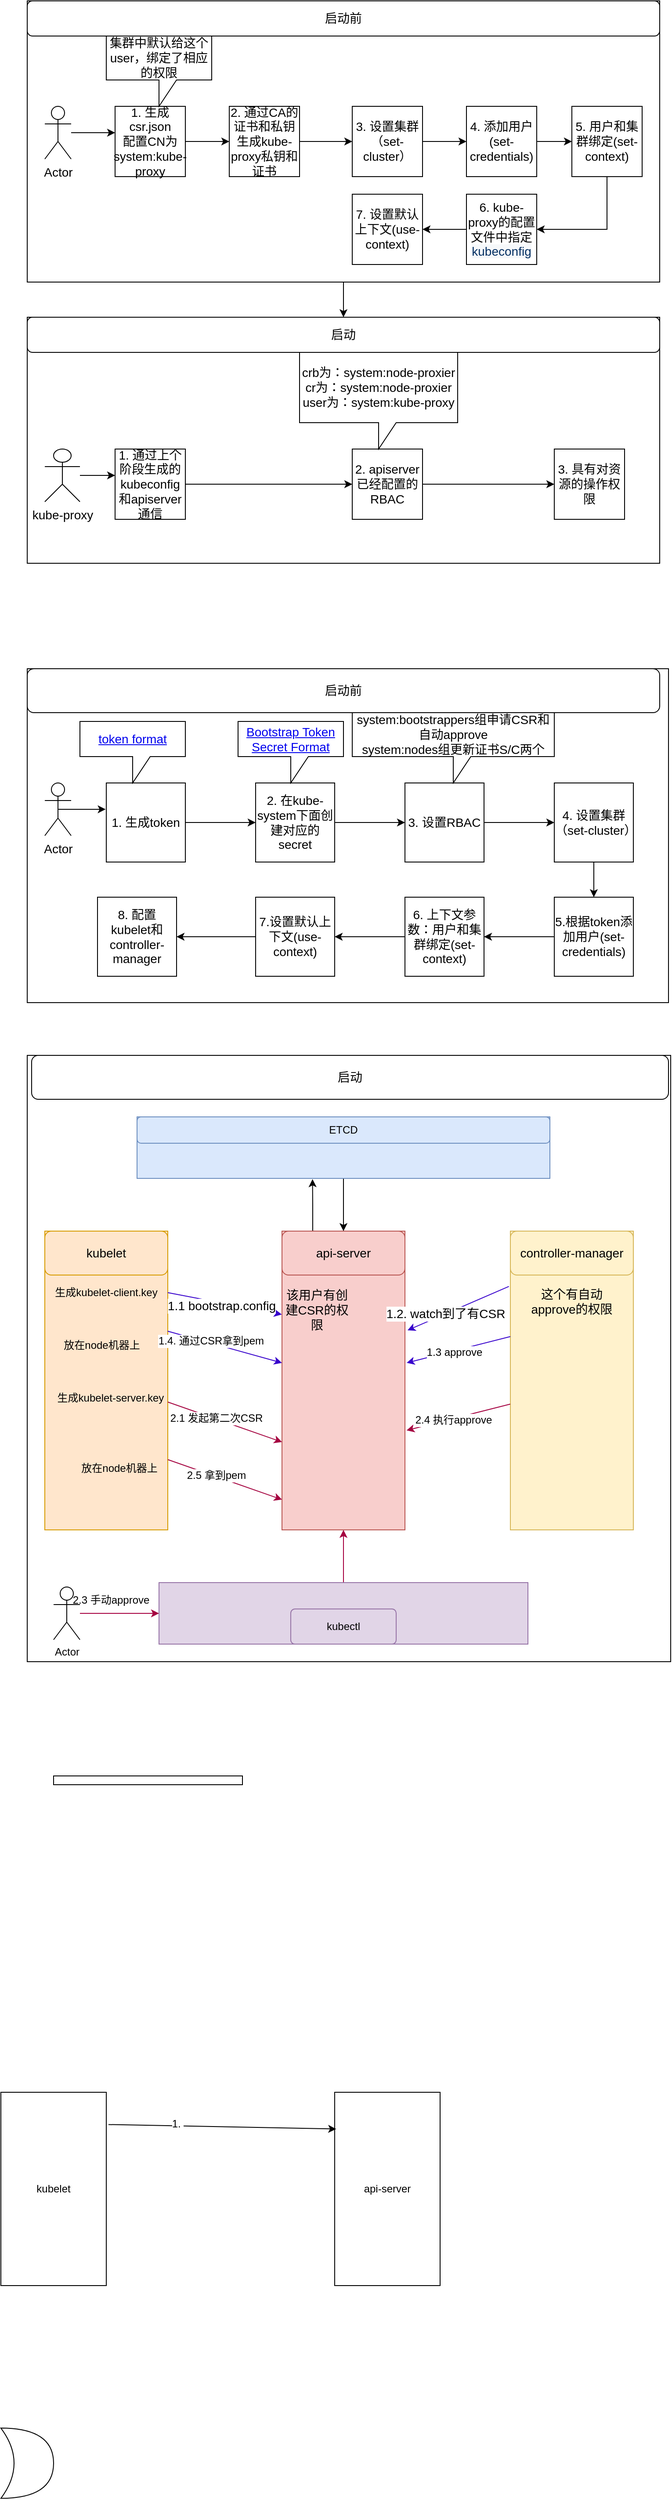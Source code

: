 <mxfile version="12.4.5" type="github">
  <diagram id="YDSZ40Oa2ds1ZQn46RLf" name="第 1 页">
    <mxGraphModel dx="1366" dy="752" grid="1" gridSize="10" guides="1" tooltips="1" connect="1" arrows="1" fold="1" page="1" pageScale="1" pageWidth="827" pageHeight="1169" math="0" shadow="0">
      <root>
        <mxCell id="0"/>
        <mxCell id="1" parent="0"/>
        <mxCell id="UKzFMY9ASAY2GWc8jaDQ-19" value="" style="edgeStyle=orthogonalEdgeStyle;rounded=0;orthogonalLoop=1;jettySize=auto;html=1;fontSize=14;" parent="1" source="UKzFMY9ASAY2GWc8jaDQ-1" target="UKzFMY9ASAY2GWc8jaDQ-18" edge="1">
          <mxGeometry relative="1" as="geometry"/>
        </mxCell>
        <mxCell id="UKzFMY9ASAY2GWc8jaDQ-1" value="" style="rounded=0;whiteSpace=wrap;html=1;fontSize=14;" parent="1" vertex="1">
          <mxGeometry x="50" y="120" width="720" height="320" as="geometry"/>
        </mxCell>
        <mxCell id="UKzFMY9ASAY2GWc8jaDQ-18" value="" style="rounded=0;whiteSpace=wrap;html=1;fontSize=14;" parent="1" vertex="1">
          <mxGeometry x="50" y="480" width="720" height="280" as="geometry"/>
        </mxCell>
        <mxCell id="UKzFMY9ASAY2GWc8jaDQ-2" value="启动前" style="rounded=1;whiteSpace=wrap;html=1;fontSize=14;" parent="1" vertex="1">
          <mxGeometry x="50" y="120" width="720" height="40" as="geometry"/>
        </mxCell>
        <mxCell id="UKzFMY9ASAY2GWc8jaDQ-3" value="Actor" style="shape=umlActor;verticalLabelPosition=bottom;labelBackgroundColor=#ffffff;verticalAlign=top;html=1;outlineConnect=0;fontSize=14;" parent="1" vertex="1">
          <mxGeometry x="70" y="240" width="30" height="60" as="geometry"/>
        </mxCell>
        <mxCell id="UKzFMY9ASAY2GWc8jaDQ-6" value="1. 生成csr.json&lt;br style=&quot;font-size: 14px&quot;&gt;配置CN为system:kube-proxy" style="whiteSpace=wrap;html=1;aspect=fixed;fontSize=14;" parent="1" vertex="1">
          <mxGeometry x="150" y="240" width="80" height="80" as="geometry"/>
        </mxCell>
        <mxCell id="UKzFMY9ASAY2GWc8jaDQ-10" value="" style="edgeStyle=orthogonalEdgeStyle;rounded=0;orthogonalLoop=1;jettySize=auto;html=1;fontSize=14;" parent="1" target="UKzFMY9ASAY2GWc8jaDQ-9" edge="1">
          <mxGeometry relative="1" as="geometry">
            <mxPoint x="340" y="280" as="sourcePoint"/>
            <Array as="points">
              <mxPoint x="230" y="280"/>
              <mxPoint x="230" y="280"/>
            </Array>
          </mxGeometry>
        </mxCell>
        <mxCell id="UKzFMY9ASAY2GWc8jaDQ-12" value="" style="edgeStyle=orthogonalEdgeStyle;rounded=0;orthogonalLoop=1;jettySize=auto;html=1;fontSize=14;" parent="1" source="UKzFMY9ASAY2GWc8jaDQ-9" target="UKzFMY9ASAY2GWc8jaDQ-11" edge="1">
          <mxGeometry relative="1" as="geometry"/>
        </mxCell>
        <mxCell id="UKzFMY9ASAY2GWc8jaDQ-9" value="2. 通过CA的证书和私钥生成kube-proxy私钥和证书" style="whiteSpace=wrap;html=1;aspect=fixed;fontSize=14;" parent="1" vertex="1">
          <mxGeometry x="280" y="240" width="80" height="80" as="geometry"/>
        </mxCell>
        <mxCell id="UKzFMY9ASAY2GWc8jaDQ-14" value="" style="edgeStyle=orthogonalEdgeStyle;rounded=0;orthogonalLoop=1;jettySize=auto;html=1;fontSize=14;" parent="1" source="UKzFMY9ASAY2GWc8jaDQ-11" target="UKzFMY9ASAY2GWc8jaDQ-13" edge="1">
          <mxGeometry relative="1" as="geometry"/>
        </mxCell>
        <mxCell id="UKzFMY9ASAY2GWc8jaDQ-11" value="3.&amp;nbsp;设置集群（set-cluster）" style="whiteSpace=wrap;html=1;aspect=fixed;fontSize=14;" parent="1" vertex="1">
          <mxGeometry x="420" y="240" width="80" height="80" as="geometry"/>
        </mxCell>
        <mxCell id="UKzFMY9ASAY2GWc8jaDQ-17" value="" style="edgeStyle=orthogonalEdgeStyle;rounded=0;orthogonalLoop=1;jettySize=auto;html=1;fontSize=14;" parent="1" source="UKzFMY9ASAY2GWc8jaDQ-13" target="UKzFMY9ASAY2GWc8jaDQ-16" edge="1">
          <mxGeometry relative="1" as="geometry"/>
        </mxCell>
        <mxCell id="UKzFMY9ASAY2GWc8jaDQ-13" value="4.&amp;nbsp;添加用户(set-credentials)" style="whiteSpace=wrap;html=1;aspect=fixed;fontSize=14;" parent="1" vertex="1">
          <mxGeometry x="550" y="240" width="80" height="80" as="geometry"/>
        </mxCell>
        <mxCell id="UKzFMY9ASAY2GWc8jaDQ-23" value="" style="edgeStyle=orthogonalEdgeStyle;rounded=0;orthogonalLoop=1;jettySize=auto;html=1;fontSize=14;" parent="1" source="UKzFMY9ASAY2GWc8jaDQ-16" target="UKzFMY9ASAY2GWc8jaDQ-22" edge="1">
          <mxGeometry relative="1" as="geometry">
            <Array as="points">
              <mxPoint x="710" y="380"/>
            </Array>
          </mxGeometry>
        </mxCell>
        <mxCell id="UKzFMY9ASAY2GWc8jaDQ-16" value="5.&amp;nbsp;用户和集群绑定(set-context)" style="whiteSpace=wrap;html=1;aspect=fixed;fontSize=14;" parent="1" vertex="1">
          <mxGeometry x="670" y="240" width="80" height="80" as="geometry"/>
        </mxCell>
        <mxCell id="UKzFMY9ASAY2GWc8jaDQ-61" value="" style="edgeStyle=orthogonalEdgeStyle;rounded=0;orthogonalLoop=1;jettySize=auto;html=1;fontSize=14;" parent="1" source="UKzFMY9ASAY2GWc8jaDQ-22" target="UKzFMY9ASAY2GWc8jaDQ-60" edge="1">
          <mxGeometry relative="1" as="geometry"/>
        </mxCell>
        <mxCell id="UKzFMY9ASAY2GWc8jaDQ-22" value="6. kube-proxy的配置文件中指定&lt;span style=&quot;color: rgb(3 , 47 , 98) ; background-color: rgb(246 , 248 , 250) ; font-size: 14px&quot;&gt;kubeconfig&lt;/span&gt;" style="whiteSpace=wrap;html=1;aspect=fixed;fontSize=14;" parent="1" vertex="1">
          <mxGeometry x="550" y="340" width="80" height="80" as="geometry"/>
        </mxCell>
        <mxCell id="UKzFMY9ASAY2GWc8jaDQ-60" value="7.&amp;nbsp;设置默认上下文(use-context)" style="whiteSpace=wrap;html=1;aspect=fixed;fontSize=14;" parent="1" vertex="1">
          <mxGeometry x="420" y="340" width="80" height="80" as="geometry"/>
        </mxCell>
        <mxCell id="UKzFMY9ASAY2GWc8jaDQ-20" value="启动" style="rounded=1;whiteSpace=wrap;html=1;fontSize=14;" parent="1" vertex="1">
          <mxGeometry x="50" y="480" width="720" height="40" as="geometry"/>
        </mxCell>
        <mxCell id="UKzFMY9ASAY2GWc8jaDQ-21" value="集群中默认给这个user，绑定了相应的权限" style="shape=callout;whiteSpace=wrap;html=1;perimeter=calloutPerimeter;fontSize=14;" parent="1" vertex="1">
          <mxGeometry x="140" y="160" width="120" height="80" as="geometry"/>
        </mxCell>
        <mxCell id="UKzFMY9ASAY2GWc8jaDQ-30" style="edgeStyle=orthogonalEdgeStyle;rounded=0;orthogonalLoop=1;jettySize=auto;html=1;entryX=0;entryY=0.375;entryDx=0;entryDy=0;entryPerimeter=0;fontSize=14;" parent="1" source="UKzFMY9ASAY2GWc8jaDQ-24" target="UKzFMY9ASAY2GWc8jaDQ-25" edge="1">
          <mxGeometry relative="1" as="geometry"/>
        </mxCell>
        <mxCell id="UKzFMY9ASAY2GWc8jaDQ-24" value="kube-proxy" style="shape=umlActor;verticalLabelPosition=bottom;labelBackgroundColor=#ffffff;verticalAlign=top;html=1;outlineConnect=0;fontSize=14;" parent="1" vertex="1">
          <mxGeometry x="70" y="630" width="40" height="60" as="geometry"/>
        </mxCell>
        <mxCell id="UKzFMY9ASAY2GWc8jaDQ-33" value="" style="edgeStyle=orthogonalEdgeStyle;rounded=0;orthogonalLoop=1;jettySize=auto;html=1;fontSize=14;" parent="1" source="UKzFMY9ASAY2GWc8jaDQ-25" target="UKzFMY9ASAY2GWc8jaDQ-32" edge="1">
          <mxGeometry relative="1" as="geometry"/>
        </mxCell>
        <mxCell id="UKzFMY9ASAY2GWc8jaDQ-25" value="1. 通过上个阶段生成的kubeconfig和apiserver通信" style="whiteSpace=wrap;html=1;aspect=fixed;fontSize=14;" parent="1" vertex="1">
          <mxGeometry x="150" y="630" width="80" height="80" as="geometry"/>
        </mxCell>
        <mxCell id="UKzFMY9ASAY2GWc8jaDQ-37" value="" style="edgeStyle=orthogonalEdgeStyle;rounded=0;orthogonalLoop=1;jettySize=auto;html=1;fontSize=14;" parent="1" source="UKzFMY9ASAY2GWc8jaDQ-32" target="UKzFMY9ASAY2GWc8jaDQ-36" edge="1">
          <mxGeometry relative="1" as="geometry"/>
        </mxCell>
        <mxCell id="UKzFMY9ASAY2GWc8jaDQ-32" value="2. apiserver已经配置的RBAC" style="whiteSpace=wrap;html=1;aspect=fixed;fontSize=14;" parent="1" vertex="1">
          <mxGeometry x="420" y="630" width="80" height="80" as="geometry"/>
        </mxCell>
        <mxCell id="UKzFMY9ASAY2GWc8jaDQ-36" value="3. 具有对资源的操作权限" style="whiteSpace=wrap;html=1;aspect=fixed;fontSize=14;" parent="1" vertex="1">
          <mxGeometry x="650" y="630" width="80" height="80" as="geometry"/>
        </mxCell>
        <mxCell id="UKzFMY9ASAY2GWc8jaDQ-34" value="crb为：system:node-proxier&lt;br style=&quot;font-size: 14px;&quot;&gt;cr为：system:node-proxier&lt;br style=&quot;font-size: 14px;&quot;&gt;user为：system:kube-proxy" style="shape=callout;whiteSpace=wrap;html=1;perimeter=calloutPerimeter;fontSize=14;" parent="1" vertex="1">
          <mxGeometry x="360" y="520" width="180" height="110" as="geometry"/>
        </mxCell>
        <mxCell id="UKzFMY9ASAY2GWc8jaDQ-38" value="" style="rounded=0;whiteSpace=wrap;html=1;fontSize=14;" parent="1" vertex="1">
          <mxGeometry x="50" y="880" width="730" height="380" as="geometry"/>
        </mxCell>
        <mxCell id="UKzFMY9ASAY2GWc8jaDQ-40" value="" style="rounded=0;whiteSpace=wrap;html=1;fontSize=14;" parent="1" vertex="1">
          <mxGeometry x="50" y="1320" width="732.5" height="690" as="geometry"/>
        </mxCell>
        <mxCell id="UKzFMY9ASAY2GWc8jaDQ-39" value="启动前" style="rounded=1;whiteSpace=wrap;html=1;fontSize=14;" parent="1" vertex="1">
          <mxGeometry x="50" y="880" width="720" height="50" as="geometry"/>
        </mxCell>
        <mxCell id="UKzFMY9ASAY2GWc8jaDQ-44" style="edgeStyle=orthogonalEdgeStyle;rounded=0;orthogonalLoop=1;jettySize=auto;html=1;exitX=0.5;exitY=0.5;exitDx=0;exitDy=0;exitPerimeter=0;entryX=-0.008;entryY=0.333;entryDx=0;entryDy=0;entryPerimeter=0;fontSize=14;" parent="1" source="UKzFMY9ASAY2GWc8jaDQ-42" target="UKzFMY9ASAY2GWc8jaDQ-43" edge="1">
          <mxGeometry relative="1" as="geometry"/>
        </mxCell>
        <mxCell id="UKzFMY9ASAY2GWc8jaDQ-42" value="Actor" style="shape=umlActor;verticalLabelPosition=bottom;labelBackgroundColor=#ffffff;verticalAlign=top;html=1;outlineConnect=0;fontSize=14;" parent="1" vertex="1">
          <mxGeometry x="70" y="1010" width="30" height="60" as="geometry"/>
        </mxCell>
        <mxCell id="UKzFMY9ASAY2GWc8jaDQ-47" value="" style="edgeStyle=orthogonalEdgeStyle;rounded=0;orthogonalLoop=1;jettySize=auto;html=1;fontSize=14;" parent="1" source="UKzFMY9ASAY2GWc8jaDQ-43" target="UKzFMY9ASAY2GWc8jaDQ-46" edge="1">
          <mxGeometry relative="1" as="geometry"/>
        </mxCell>
        <mxCell id="UKzFMY9ASAY2GWc8jaDQ-43" value="1. 生成token" style="rounded=0;whiteSpace=wrap;html=1;fontSize=14;" parent="1" vertex="1">
          <mxGeometry x="140" y="1010" width="90" height="90" as="geometry"/>
        </mxCell>
        <mxCell id="UKzFMY9ASAY2GWc8jaDQ-50" value="" style="edgeStyle=orthogonalEdgeStyle;rounded=0;orthogonalLoop=1;jettySize=auto;html=1;fontSize=14;" parent="1" source="UKzFMY9ASAY2GWc8jaDQ-46" target="UKzFMY9ASAY2GWc8jaDQ-49" edge="1">
          <mxGeometry relative="1" as="geometry"/>
        </mxCell>
        <mxCell id="UKzFMY9ASAY2GWc8jaDQ-46" value="2. 在kube-system下面创建对应的secret" style="rounded=0;whiteSpace=wrap;html=1;fontSize=14;" parent="1" vertex="1">
          <mxGeometry x="310" y="1010" width="90" height="90" as="geometry"/>
        </mxCell>
        <mxCell id="UKzFMY9ASAY2GWc8jaDQ-53" value="" style="edgeStyle=orthogonalEdgeStyle;rounded=0;orthogonalLoop=1;jettySize=auto;html=1;fontSize=14;" parent="1" source="UKzFMY9ASAY2GWc8jaDQ-49" target="UKzFMY9ASAY2GWc8jaDQ-52" edge="1">
          <mxGeometry relative="1" as="geometry"/>
        </mxCell>
        <mxCell id="UKzFMY9ASAY2GWc8jaDQ-49" value="3. 设置RBAC" style="rounded=0;whiteSpace=wrap;html=1;fontSize=14;" parent="1" vertex="1">
          <mxGeometry x="480" y="1010" width="90" height="90" as="geometry"/>
        </mxCell>
        <mxCell id="UKzFMY9ASAY2GWc8jaDQ-55" value="" style="edgeStyle=orthogonalEdgeStyle;rounded=0;orthogonalLoop=1;jettySize=auto;html=1;fontSize=14;" parent="1" source="UKzFMY9ASAY2GWc8jaDQ-52" target="UKzFMY9ASAY2GWc8jaDQ-54" edge="1">
          <mxGeometry relative="1" as="geometry"/>
        </mxCell>
        <mxCell id="UKzFMY9ASAY2GWc8jaDQ-52" value="4.&amp;nbsp;设置集群（set-cluster）" style="rounded=0;whiteSpace=wrap;html=1;fontSize=14;" parent="1" vertex="1">
          <mxGeometry x="650" y="1010" width="90" height="90" as="geometry"/>
        </mxCell>
        <mxCell id="UKzFMY9ASAY2GWc8jaDQ-57" value="" style="edgeStyle=orthogonalEdgeStyle;rounded=0;orthogonalLoop=1;jettySize=auto;html=1;fontSize=14;" parent="1" source="UKzFMY9ASAY2GWc8jaDQ-54" target="UKzFMY9ASAY2GWc8jaDQ-56" edge="1">
          <mxGeometry relative="1" as="geometry"/>
        </mxCell>
        <mxCell id="UKzFMY9ASAY2GWc8jaDQ-54" value="5.根据token添加用户(set-credentials)" style="rounded=0;whiteSpace=wrap;html=1;fontSize=14;" parent="1" vertex="1">
          <mxGeometry x="650" y="1140" width="90" height="90" as="geometry"/>
        </mxCell>
        <mxCell id="UKzFMY9ASAY2GWc8jaDQ-59" value="" style="edgeStyle=orthogonalEdgeStyle;rounded=0;orthogonalLoop=1;jettySize=auto;html=1;fontSize=14;" parent="1" source="UKzFMY9ASAY2GWc8jaDQ-56" target="UKzFMY9ASAY2GWc8jaDQ-58" edge="1">
          <mxGeometry relative="1" as="geometry"/>
        </mxCell>
        <mxCell id="UKzFMY9ASAY2GWc8jaDQ-56" value="6.&amp;nbsp;上下文参数：用户和集群绑定(set-context)" style="rounded=0;whiteSpace=wrap;html=1;fontSize=14;" parent="1" vertex="1">
          <mxGeometry x="480" y="1140" width="90" height="90" as="geometry"/>
        </mxCell>
        <mxCell id="UKzFMY9ASAY2GWc8jaDQ-68" value="" style="edgeStyle=orthogonalEdgeStyle;rounded=0;orthogonalLoop=1;jettySize=auto;html=1;fontSize=14;" parent="1" source="UKzFMY9ASAY2GWc8jaDQ-58" target="UKzFMY9ASAY2GWc8jaDQ-67" edge="1">
          <mxGeometry relative="1" as="geometry"/>
        </mxCell>
        <mxCell id="UKzFMY9ASAY2GWc8jaDQ-58" value="7.设置默认上下文(use-context)" style="rounded=0;whiteSpace=wrap;html=1;fontSize=14;" parent="1" vertex="1">
          <mxGeometry x="310" y="1140" width="90" height="90" as="geometry"/>
        </mxCell>
        <mxCell id="UKzFMY9ASAY2GWc8jaDQ-67" value="8. 配置kubelet和controller-manager" style="rounded=0;whiteSpace=wrap;html=1;fontSize=14;" parent="1" vertex="1">
          <mxGeometry x="130" y="1140" width="90" height="90" as="geometry"/>
        </mxCell>
        <mxCell id="UKzFMY9ASAY2GWc8jaDQ-45" value="&lt;a href=&quot;https://kubernetes.io/docs/reference/access-authn-authz/bootstrap-tokens/#token-format&quot;&gt;token format&lt;/a&gt;" style="shape=callout;whiteSpace=wrap;html=1;perimeter=calloutPerimeter;fontSize=14;" parent="1" vertex="1">
          <mxGeometry x="110" y="940" width="120" height="70" as="geometry"/>
        </mxCell>
        <mxCell id="UKzFMY9ASAY2GWc8jaDQ-48" value="&lt;a href=&quot;https://kubernetes.io/docs/reference/access-authn-authz/bootstrap-tokens/#bootstrap-token-secret-format&quot;&gt;Bootstrap Token Secret Format&lt;/a&gt;" style="shape=callout;whiteSpace=wrap;html=1;perimeter=calloutPerimeter;fontSize=14;" parent="1" vertex="1">
          <mxGeometry x="290" y="940" width="120" height="70" as="geometry"/>
        </mxCell>
        <mxCell id="UKzFMY9ASAY2GWc8jaDQ-51" value="&lt;div&gt;system:bootstrappers组申请CSR和自动approve&lt;/div&gt;&lt;div&gt;system:nodes组更新证书S/C两个&lt;/div&gt;" style="shape=callout;whiteSpace=wrap;html=1;perimeter=calloutPerimeter;fontSize=14;" parent="1" vertex="1">
          <mxGeometry x="420" y="930" width="230" height="80" as="geometry"/>
        </mxCell>
        <mxCell id="UKzFMY9ASAY2GWc8jaDQ-62" value="启动" style="rounded=1;whiteSpace=wrap;html=1;fontSize=14;" parent="1" vertex="1">
          <mxGeometry x="55" y="1320" width="725" height="50" as="geometry"/>
        </mxCell>
        <mxCell id="UKzFMY9ASAY2GWc8jaDQ-69" value="" style="rounded=0;whiteSpace=wrap;html=1;fontSize=14;fillColor=#ffe6cc;strokeColor=#d79b00;" parent="1" vertex="1">
          <mxGeometry x="70" y="1520" width="140" height="340" as="geometry"/>
        </mxCell>
        <mxCell id="UKzFMY9ASAY2GWc8jaDQ-70" value="" style="rounded=0;whiteSpace=wrap;html=1;fontSize=14;fillColor=#f8cecc;strokeColor=#b85450;" parent="1" vertex="1">
          <mxGeometry x="340" y="1520" width="140" height="340" as="geometry"/>
        </mxCell>
        <mxCell id="UKzFMY9ASAY2GWc8jaDQ-71" value="" style="rounded=0;whiteSpace=wrap;html=1;fontSize=14;fillColor=#fff2cc;strokeColor=#d6b656;" parent="1" vertex="1">
          <mxGeometry x="600" y="1520" width="140" height="340" as="geometry"/>
        </mxCell>
        <mxCell id="UKzFMY9ASAY2GWc8jaDQ-72" value="kubelet" style="rounded=1;whiteSpace=wrap;html=1;fontSize=14;fillColor=#ffe6cc;strokeColor=#d79b00;" parent="1" vertex="1">
          <mxGeometry x="70" y="1520" width="140" height="50" as="geometry"/>
        </mxCell>
        <mxCell id="EmQ3Bz-EsF5GnMM15QyO-5" style="edgeStyle=orthogonalEdgeStyle;rounded=0;orthogonalLoop=1;jettySize=auto;html=1;exitX=0.25;exitY=0;exitDx=0;exitDy=0;entryX=0.425;entryY=1.013;entryDx=0;entryDy=0;entryPerimeter=0;" edge="1" parent="1" source="UKzFMY9ASAY2GWc8jaDQ-73" target="EmQ3Bz-EsF5GnMM15QyO-1">
          <mxGeometry relative="1" as="geometry"/>
        </mxCell>
        <mxCell id="UKzFMY9ASAY2GWc8jaDQ-73" value="api-server" style="rounded=1;whiteSpace=wrap;html=1;fontSize=14;fillColor=#f8cecc;strokeColor=#b85450;" parent="1" vertex="1">
          <mxGeometry x="340" y="1520" width="140" height="50" as="geometry"/>
        </mxCell>
        <mxCell id="UKzFMY9ASAY2GWc8jaDQ-74" value="controller-manager" style="rounded=1;whiteSpace=wrap;html=1;fontSize=14;fillColor=#fff2cc;strokeColor=#d6b656;" parent="1" vertex="1">
          <mxGeometry x="600" y="1520" width="140" height="50" as="geometry"/>
        </mxCell>
        <mxCell id="UKzFMY9ASAY2GWc8jaDQ-76" value="" style="endArrow=classic;html=1;fontSize=14;entryX=-0.001;entryY=0.279;entryDx=0;entryDy=0;entryPerimeter=0;fillColor=#6a00ff;strokeColor=#3700CC;" parent="1" target="UKzFMY9ASAY2GWc8jaDQ-70" edge="1">
          <mxGeometry width="50" height="50" relative="1" as="geometry">
            <mxPoint x="210" y="1590" as="sourcePoint"/>
            <mxPoint x="290" y="1460" as="targetPoint"/>
          </mxGeometry>
        </mxCell>
        <mxCell id="UKzFMY9ASAY2GWc8jaDQ-77" value="1.1 bootstrap.config" style="text;html=1;align=center;verticalAlign=middle;resizable=0;points=[];;labelBackgroundColor=#ffffff;fontSize=14;" parent="UKzFMY9ASAY2GWc8jaDQ-76" vertex="1" connectable="0">
          <mxGeometry x="-0.399" y="-3" relative="1" as="geometry">
            <mxPoint x="22.75" y="4.29" as="offset"/>
          </mxGeometry>
        </mxCell>
        <mxCell id="UKzFMY9ASAY2GWc8jaDQ-78" value="该用户有创建CSR的权限" style="text;html=1;strokeColor=none;fillColor=none;align=center;verticalAlign=middle;whiteSpace=wrap;rounded=0;fontSize=14;" parent="1" vertex="1">
          <mxGeometry x="340" y="1600" width="80" height="20" as="geometry"/>
        </mxCell>
        <mxCell id="UKzFMY9ASAY2GWc8jaDQ-80" value="" style="endArrow=classic;html=1;fontSize=14;entryX=1.021;entryY=0.332;entryDx=0;entryDy=0;entryPerimeter=0;exitX=-0.012;exitY=0.185;exitDx=0;exitDy=0;exitPerimeter=0;fillColor=#6a00ff;strokeColor=#3700CC;" parent="1" source="UKzFMY9ASAY2GWc8jaDQ-71" target="UKzFMY9ASAY2GWc8jaDQ-70" edge="1">
          <mxGeometry width="50" height="50" relative="1" as="geometry">
            <mxPoint x="500" y="1560" as="sourcePoint"/>
            <mxPoint x="550" y="1510" as="targetPoint"/>
          </mxGeometry>
        </mxCell>
        <mxCell id="UKzFMY9ASAY2GWc8jaDQ-81" value="1.2. watch到了有CSR" style="text;html=1;align=center;verticalAlign=middle;resizable=0;points=[];;labelBackgroundColor=#ffffff;fontSize=14;" parent="UKzFMY9ASAY2GWc8jaDQ-80" vertex="1" connectable="0">
          <mxGeometry x="0.253" y="-1" relative="1" as="geometry">
            <mxPoint as="offset"/>
          </mxGeometry>
        </mxCell>
        <mxCell id="UKzFMY9ASAY2GWc8jaDQ-82" value="这个有自动approve的权限" style="text;html=1;strokeColor=none;fillColor=none;align=center;verticalAlign=middle;whiteSpace=wrap;rounded=0;fontSize=14;" parent="1" vertex="1">
          <mxGeometry x="610" y="1590" width="120" height="20" as="geometry"/>
        </mxCell>
        <mxCell id="EmQ3Bz-EsF5GnMM15QyO-6" value="" style="edgeStyle=orthogonalEdgeStyle;rounded=0;orthogonalLoop=1;jettySize=auto;html=1;" edge="1" parent="1" source="EmQ3Bz-EsF5GnMM15QyO-1" target="UKzFMY9ASAY2GWc8jaDQ-73">
          <mxGeometry relative="1" as="geometry"/>
        </mxCell>
        <mxCell id="EmQ3Bz-EsF5GnMM15QyO-1" value="" style="rounded=0;whiteSpace=wrap;html=1;fillColor=#dae8fc;strokeColor=#6c8ebf;" vertex="1" parent="1">
          <mxGeometry x="175" y="1390" width="470" height="70" as="geometry"/>
        </mxCell>
        <mxCell id="EmQ3Bz-EsF5GnMM15QyO-3" value="ETCD" style="rounded=1;whiteSpace=wrap;html=1;fillColor=#dae8fc;strokeColor=#6c8ebf;" vertex="1" parent="1">
          <mxGeometry x="175" y="1390" width="470" height="30" as="geometry"/>
        </mxCell>
        <mxCell id="EmQ3Bz-EsF5GnMM15QyO-7" value="生成kubelet-client.key" style="text;html=1;strokeColor=none;fillColor=none;align=center;verticalAlign=middle;whiteSpace=wrap;rounded=0;" vertex="1" parent="1">
          <mxGeometry x="75" y="1580" width="130" height="20" as="geometry"/>
        </mxCell>
        <mxCell id="EmQ3Bz-EsF5GnMM15QyO-8" value="" style="endArrow=classic;html=1;exitX=0.999;exitY=0.335;exitDx=0;exitDy=0;exitPerimeter=0;entryX=0;entryY=0.441;entryDx=0;entryDy=0;entryPerimeter=0;fillColor=#6a00ff;strokeColor=#3700CC;" edge="1" parent="1" source="UKzFMY9ASAY2GWc8jaDQ-69" target="UKzFMY9ASAY2GWc8jaDQ-70">
          <mxGeometry width="50" height="50" relative="1" as="geometry">
            <mxPoint x="250" y="1700" as="sourcePoint"/>
            <mxPoint x="300" y="1650" as="targetPoint"/>
          </mxGeometry>
        </mxCell>
        <mxCell id="EmQ3Bz-EsF5GnMM15QyO-11" value="1.4. 通过CSR拿到pem" style="text;html=1;align=center;verticalAlign=middle;resizable=0;points=[];labelBackgroundColor=#ffffff;" vertex="1" connectable="0" parent="EmQ3Bz-EsF5GnMM15QyO-8">
          <mxGeometry x="-0.258" y="3" relative="1" as="geometry">
            <mxPoint as="offset"/>
          </mxGeometry>
        </mxCell>
        <mxCell id="EmQ3Bz-EsF5GnMM15QyO-15" value="" style="edgeStyle=orthogonalEdgeStyle;rounded=0;orthogonalLoop=1;jettySize=auto;html=1;fillColor=#d80073;strokeColor=#A50040;" edge="1" parent="1" source="EmQ3Bz-EsF5GnMM15QyO-9" target="UKzFMY9ASAY2GWc8jaDQ-70">
          <mxGeometry relative="1" as="geometry"/>
        </mxCell>
        <mxCell id="EmQ3Bz-EsF5GnMM15QyO-9" value="" style="rounded=0;whiteSpace=wrap;html=1;fillColor=#e1d5e7;strokeColor=#9673a6;" vertex="1" parent="1">
          <mxGeometry x="200" y="1920" width="420" height="70" as="geometry"/>
        </mxCell>
        <mxCell id="EmQ3Bz-EsF5GnMM15QyO-10" value="kubectl" style="rounded=1;whiteSpace=wrap;html=1;arcSize=12;fillColor=#e1d5e7;strokeColor=#9673a6;" vertex="1" parent="1">
          <mxGeometry x="350" y="1950" width="120" height="40" as="geometry"/>
        </mxCell>
        <mxCell id="EmQ3Bz-EsF5GnMM15QyO-14" value="" style="edgeStyle=orthogonalEdgeStyle;rounded=0;orthogonalLoop=1;jettySize=auto;html=1;fillColor=#d80073;strokeColor=#A50040;" edge="1" parent="1" source="EmQ3Bz-EsF5GnMM15QyO-12" target="EmQ3Bz-EsF5GnMM15QyO-9">
          <mxGeometry relative="1" as="geometry">
            <mxPoint x="190" y="1955" as="targetPoint"/>
          </mxGeometry>
        </mxCell>
        <mxCell id="EmQ3Bz-EsF5GnMM15QyO-20" value="2.3 手动approve" style="text;html=1;align=center;verticalAlign=middle;resizable=0;points=[];labelBackgroundColor=#ffffff;" vertex="1" connectable="0" parent="EmQ3Bz-EsF5GnMM15QyO-14">
          <mxGeometry x="-0.225" y="-4" relative="1" as="geometry">
            <mxPoint y="-19" as="offset"/>
          </mxGeometry>
        </mxCell>
        <mxCell id="EmQ3Bz-EsF5GnMM15QyO-12" value="Actor" style="shape=umlActor;verticalLabelPosition=bottom;labelBackgroundColor=#ffffff;verticalAlign=top;html=1;outlineConnect=0;" vertex="1" parent="1">
          <mxGeometry x="80" y="1925" width="30" height="60" as="geometry"/>
        </mxCell>
        <mxCell id="EmQ3Bz-EsF5GnMM15QyO-16" value="放在node机器上" style="text;html=1;strokeColor=none;fillColor=none;align=center;verticalAlign=middle;whiteSpace=wrap;rounded=0;" vertex="1" parent="1">
          <mxGeometry x="90" y="1640" width="90" height="20" as="geometry"/>
        </mxCell>
        <mxCell id="EmQ3Bz-EsF5GnMM15QyO-17" value="" style="endArrow=classic;html=1;entryX=0;entryY=0.706;entryDx=0;entryDy=0;entryPerimeter=0;fillColor=#d80073;strokeColor=#A50040;" edge="1" parent="1" source="UKzFMY9ASAY2GWc8jaDQ-69" target="UKzFMY9ASAY2GWc8jaDQ-70">
          <mxGeometry width="50" height="50" relative="1" as="geometry">
            <mxPoint x="250" y="1790" as="sourcePoint"/>
            <mxPoint x="300" y="1740" as="targetPoint"/>
          </mxGeometry>
        </mxCell>
        <mxCell id="EmQ3Bz-EsF5GnMM15QyO-18" value="2.1 发起第二次CSR" style="text;html=1;align=center;verticalAlign=middle;resizable=0;points=[];labelBackgroundColor=#ffffff;" vertex="1" connectable="0" parent="EmQ3Bz-EsF5GnMM15QyO-17">
          <mxGeometry x="-0.159" y="1" relative="1" as="geometry">
            <mxPoint as="offset"/>
          </mxGeometry>
        </mxCell>
        <mxCell id="EmQ3Bz-EsF5GnMM15QyO-21" value="" style="endArrow=classic;html=1;exitX=-0.001;exitY=0.579;exitDx=0;exitDy=0;exitPerimeter=0;entryX=1.013;entryY=0.667;entryDx=0;entryDy=0;entryPerimeter=0;fillColor=#d80073;strokeColor=#A50040;" edge="1" parent="1" source="UKzFMY9ASAY2GWc8jaDQ-71" target="UKzFMY9ASAY2GWc8jaDQ-70">
          <mxGeometry width="50" height="50" relative="1" as="geometry">
            <mxPoint x="510" y="1770" as="sourcePoint"/>
            <mxPoint x="560" y="1720" as="targetPoint"/>
          </mxGeometry>
        </mxCell>
        <mxCell id="EmQ3Bz-EsF5GnMM15QyO-22" value="2.4 执行approve" style="text;html=1;align=center;verticalAlign=middle;resizable=0;points=[];labelBackgroundColor=#ffffff;" vertex="1" connectable="0" parent="EmQ3Bz-EsF5GnMM15QyO-21">
          <mxGeometry x="0.103" y="1" relative="1" as="geometry">
            <mxPoint as="offset"/>
          </mxGeometry>
        </mxCell>
        <mxCell id="EmQ3Bz-EsF5GnMM15QyO-23" value="生成kubelet-server.key" style="text;html=1;strokeColor=none;fillColor=none;align=center;verticalAlign=middle;whiteSpace=wrap;rounded=0;" vertex="1" parent="1">
          <mxGeometry x="80" y="1700" width="130" height="20" as="geometry"/>
        </mxCell>
        <mxCell id="EmQ3Bz-EsF5GnMM15QyO-24" value="" style="endArrow=classic;html=1;entryX=0;entryY=0.706;entryDx=0;entryDy=0;entryPerimeter=0;fillColor=#d80073;strokeColor=#A50040;" edge="1" parent="1">
          <mxGeometry width="50" height="50" relative="1" as="geometry">
            <mxPoint x="210" y="1780.004" as="sourcePoint"/>
            <mxPoint x="340" y="1825.53" as="targetPoint"/>
          </mxGeometry>
        </mxCell>
        <mxCell id="EmQ3Bz-EsF5GnMM15QyO-25" value="2.5 拿到pem" style="text;html=1;align=center;verticalAlign=middle;resizable=0;points=[];labelBackgroundColor=#ffffff;" vertex="1" connectable="0" parent="EmQ3Bz-EsF5GnMM15QyO-24">
          <mxGeometry x="-0.159" y="1" relative="1" as="geometry">
            <mxPoint as="offset"/>
          </mxGeometry>
        </mxCell>
        <mxCell id="EmQ3Bz-EsF5GnMM15QyO-26" value="放在node机器上" style="text;html=1;strokeColor=none;fillColor=none;align=center;verticalAlign=middle;whiteSpace=wrap;rounded=0;" vertex="1" parent="1">
          <mxGeometry x="110" y="1780" width="90" height="20" as="geometry"/>
        </mxCell>
        <mxCell id="EmQ3Bz-EsF5GnMM15QyO-27" value="" style="shape=xor;whiteSpace=wrap;html=1;" vertex="1" parent="1">
          <mxGeometry x="20" y="2882.17" width="60" height="80" as="geometry"/>
        </mxCell>
        <mxCell id="UKzFMY9ASAY2GWc8jaDQ-5" value="" style="edgeStyle=orthogonalEdgeStyle;rounded=0;orthogonalLoop=1;jettySize=auto;html=1;fontSize=14;" parent="1" source="UKzFMY9ASAY2GWc8jaDQ-3" edge="1">
          <mxGeometry relative="1" as="geometry">
            <mxPoint x="150" y="270" as="targetPoint"/>
            <Array as="points">
              <mxPoint x="120" y="270"/>
              <mxPoint x="120" y="270"/>
            </Array>
          </mxGeometry>
        </mxCell>
        <mxCell id="EmQ3Bz-EsF5GnMM15QyO-29" value="kubelet" style="rounded=0;whiteSpace=wrap;html=1;" vertex="1" parent="1">
          <mxGeometry x="20" y="2500" width="120" height="220" as="geometry"/>
        </mxCell>
        <mxCell id="EmQ3Bz-EsF5GnMM15QyO-30" value="api-server" style="rounded=0;whiteSpace=wrap;html=1;" vertex="1" parent="1">
          <mxGeometry x="400" y="2500" width="120" height="220" as="geometry"/>
        </mxCell>
        <mxCell id="EmQ3Bz-EsF5GnMM15QyO-31" value="" style="endArrow=classic;html=1;exitX=1.021;exitY=0.167;exitDx=0;exitDy=0;exitPerimeter=0;entryX=0.014;entryY=0.19;entryDx=0;entryDy=0;entryPerimeter=0;" edge="1" parent="1" source="EmQ3Bz-EsF5GnMM15QyO-29" target="EmQ3Bz-EsF5GnMM15QyO-30">
          <mxGeometry width="50" height="50" relative="1" as="geometry">
            <mxPoint x="150" y="2560" as="sourcePoint"/>
            <mxPoint x="200" y="2510" as="targetPoint"/>
          </mxGeometry>
        </mxCell>
        <mxCell id="EmQ3Bz-EsF5GnMM15QyO-32" value="1.&amp;nbsp;" style="text;html=1;align=center;verticalAlign=middle;resizable=0;points=[];labelBackgroundColor=#ffffff;" vertex="1" connectable="0" parent="EmQ3Bz-EsF5GnMM15QyO-31">
          <mxGeometry x="-0.396" y="3" relative="1" as="geometry">
            <mxPoint as="offset"/>
          </mxGeometry>
        </mxCell>
        <mxCell id="EmQ3Bz-EsF5GnMM15QyO-33" value="" style="endArrow=classic;html=1;exitX=-0.001;exitY=0.579;exitDx=0;exitDy=0;exitPerimeter=0;entryX=1.013;entryY=0.667;entryDx=0;entryDy=0;entryPerimeter=0;fillColor=#6a00ff;strokeColor=#3700CC;" edge="1" parent="1">
          <mxGeometry width="50" height="50" relative="1" as="geometry">
            <mxPoint x="600.0" y="1640.0" as="sourcePoint"/>
            <mxPoint x="481.96" y="1669.92" as="targetPoint"/>
          </mxGeometry>
        </mxCell>
        <mxCell id="EmQ3Bz-EsF5GnMM15QyO-34" value="1.3 approve" style="text;html=1;align=center;verticalAlign=middle;resizable=0;points=[];labelBackgroundColor=#ffffff;" vertex="1" connectable="0" parent="EmQ3Bz-EsF5GnMM15QyO-33">
          <mxGeometry x="0.103" y="1" relative="1" as="geometry">
            <mxPoint as="offset"/>
          </mxGeometry>
        </mxCell>
        <mxCell id="EmQ3Bz-EsF5GnMM15QyO-37" value="" style="rounded=0;whiteSpace=wrap;html=1;" vertex="1" parent="1">
          <mxGeometry x="80" y="2140" width="215" height="10" as="geometry"/>
        </mxCell>
      </root>
    </mxGraphModel>
  </diagram>
</mxfile>
